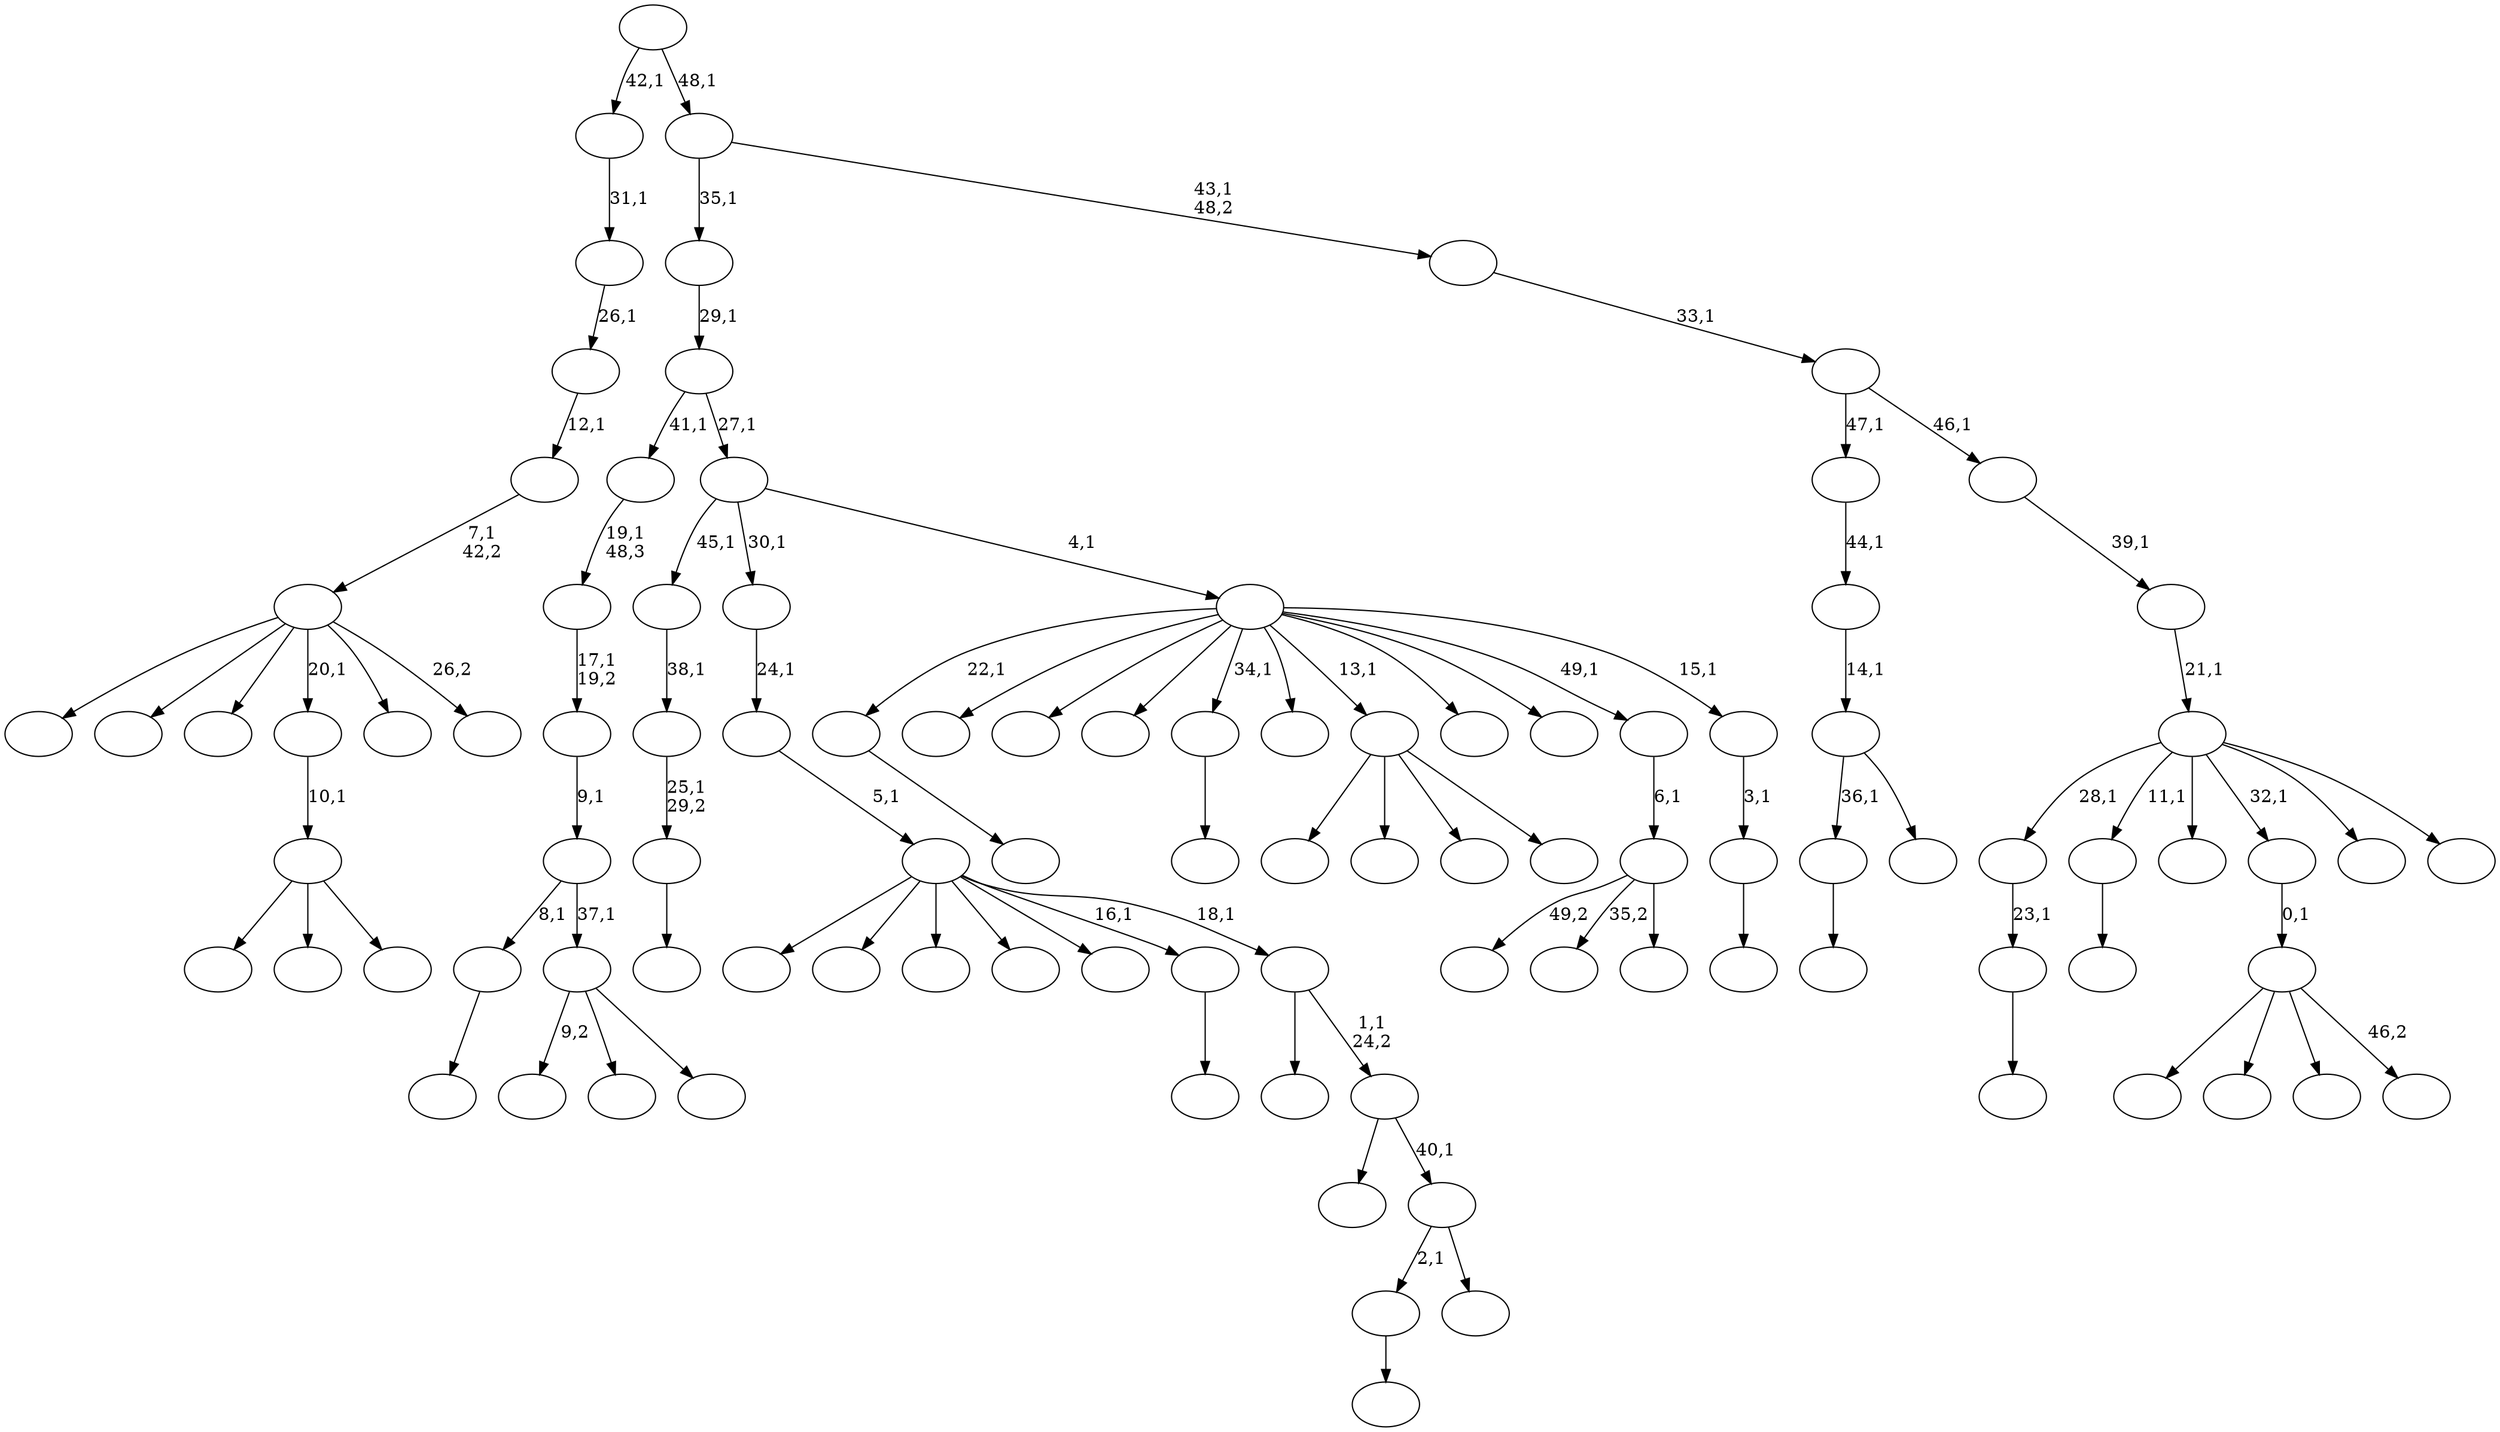 digraph T {
	100 [label=""]
	99 [label=""]
	98 [label=""]
	97 [label=""]
	96 [label=""]
	95 [label=""]
	94 [label=""]
	93 [label=""]
	92 [label=""]
	91 [label=""]
	90 [label=""]
	89 [label=""]
	88 [label=""]
	87 [label=""]
	86 [label=""]
	85 [label=""]
	84 [label=""]
	83 [label=""]
	82 [label=""]
	81 [label=""]
	80 [label=""]
	79 [label=""]
	78 [label=""]
	77 [label=""]
	76 [label=""]
	75 [label=""]
	74 [label=""]
	73 [label=""]
	72 [label=""]
	71 [label=""]
	70 [label=""]
	69 [label=""]
	68 [label=""]
	67 [label=""]
	66 [label=""]
	65 [label=""]
	64 [label=""]
	63 [label=""]
	62 [label=""]
	61 [label=""]
	60 [label=""]
	59 [label=""]
	58 [label=""]
	57 [label=""]
	56 [label=""]
	55 [label=""]
	54 [label=""]
	53 [label=""]
	52 [label=""]
	51 [label=""]
	50 [label=""]
	49 [label=""]
	48 [label=""]
	47 [label=""]
	46 [label=""]
	45 [label=""]
	44 [label=""]
	43 [label=""]
	42 [label=""]
	41 [label=""]
	40 [label=""]
	39 [label=""]
	38 [label=""]
	37 [label=""]
	36 [label=""]
	35 [label=""]
	34 [label=""]
	33 [label=""]
	32 [label=""]
	31 [label=""]
	30 [label=""]
	29 [label=""]
	28 [label=""]
	27 [label=""]
	26 [label=""]
	25 [label=""]
	24 [label=""]
	23 [label=""]
	22 [label=""]
	21 [label=""]
	20 [label=""]
	19 [label=""]
	18 [label=""]
	17 [label=""]
	16 [label=""]
	15 [label=""]
	14 [label=""]
	13 [label=""]
	12 [label=""]
	11 [label=""]
	10 [label=""]
	9 [label=""]
	8 [label=""]
	7 [label=""]
	6 [label=""]
	5 [label=""]
	4 [label=""]
	3 [label=""]
	2 [label=""]
	1 [label=""]
	0 [label=""]
	94 -> 95 [label=""]
	92 -> 93 [label=""]
	80 -> 81 [label=""]
	79 -> 80 [label="23,1"]
	76 -> 77 [label=""]
	73 -> 96 [label="9,2"]
	73 -> 89 [label=""]
	73 -> 74 [label=""]
	72 -> 94 [label="8,1"]
	72 -> 73 [label="37,1"]
	71 -> 72 [label="9,1"]
	70 -> 71 [label="17,1\n19,2"]
	69 -> 70 [label="19,1\n48,3"]
	65 -> 66 [label=""]
	64 -> 65 [label="25,1\n29,2"]
	63 -> 64 [label="38,1"]
	61 -> 62 [label=""]
	59 -> 60 [label=""]
	56 -> 98 [label=""]
	56 -> 85 [label=""]
	56 -> 57 [label=""]
	55 -> 56 [label="10,1"]
	53 -> 54 [label=""]
	46 -> 100 [label=""]
	46 -> 97 [label=""]
	46 -> 86 [label=""]
	46 -> 47 [label="46,2"]
	45 -> 46 [label="0,1"]
	43 -> 90 [label=""]
	43 -> 84 [label=""]
	43 -> 78 [label=""]
	43 -> 44 [label=""]
	37 -> 59 [label="36,1"]
	37 -> 38 [label=""]
	36 -> 37 [label="14,1"]
	35 -> 36 [label="44,1"]
	32 -> 83 [label="49,2"]
	32 -> 50 [label="35,2"]
	32 -> 33 [label=""]
	31 -> 32 [label="6,1"]
	28 -> 29 [label=""]
	26 -> 61 [label="2,1"]
	26 -> 27 [label=""]
	25 -> 41 [label=""]
	25 -> 26 [label="40,1"]
	24 -> 99 [label=""]
	24 -> 25 [label="1,1\n24,2"]
	23 -> 91 [label=""]
	23 -> 51 [label=""]
	23 -> 49 [label=""]
	23 -> 48 [label=""]
	23 -> 30 [label=""]
	23 -> 28 [label="16,1"]
	23 -> 24 [label="18,1"]
	22 -> 23 [label="5,1"]
	21 -> 22 [label="24,1"]
	19 -> 20 [label=""]
	18 -> 19 [label="3,1"]
	17 -> 92 [label="22,1"]
	17 -> 88 [label=""]
	17 -> 82 [label=""]
	17 -> 67 [label=""]
	17 -> 53 [label="34,1"]
	17 -> 52 [label=""]
	17 -> 43 [label="13,1"]
	17 -> 42 [label=""]
	17 -> 40 [label=""]
	17 -> 31 [label="49,1"]
	17 -> 18 [label="15,1"]
	16 -> 63 [label="45,1"]
	16 -> 21 [label="30,1"]
	16 -> 17 [label="4,1"]
	15 -> 69 [label="41,1"]
	15 -> 16 [label="27,1"]
	14 -> 15 [label="29,1"]
	12 -> 87 [label=""]
	12 -> 75 [label=""]
	12 -> 68 [label=""]
	12 -> 55 [label="20,1"]
	12 -> 39 [label=""]
	12 -> 13 [label="26,2"]
	11 -> 12 [label="7,1\n42,2"]
	10 -> 11 [label="12,1"]
	9 -> 10 [label="26,1"]
	8 -> 9 [label="31,1"]
	6 -> 79 [label="28,1"]
	6 -> 76 [label="11,1"]
	6 -> 58 [label=""]
	6 -> 45 [label="32,1"]
	6 -> 34 [label=""]
	6 -> 7 [label=""]
	5 -> 6 [label="21,1"]
	4 -> 5 [label="39,1"]
	3 -> 35 [label="47,1"]
	3 -> 4 [label="46,1"]
	2 -> 3 [label="33,1"]
	1 -> 14 [label="35,1"]
	1 -> 2 [label="43,1\n48,2"]
	0 -> 8 [label="42,1"]
	0 -> 1 [label="48,1"]
}
